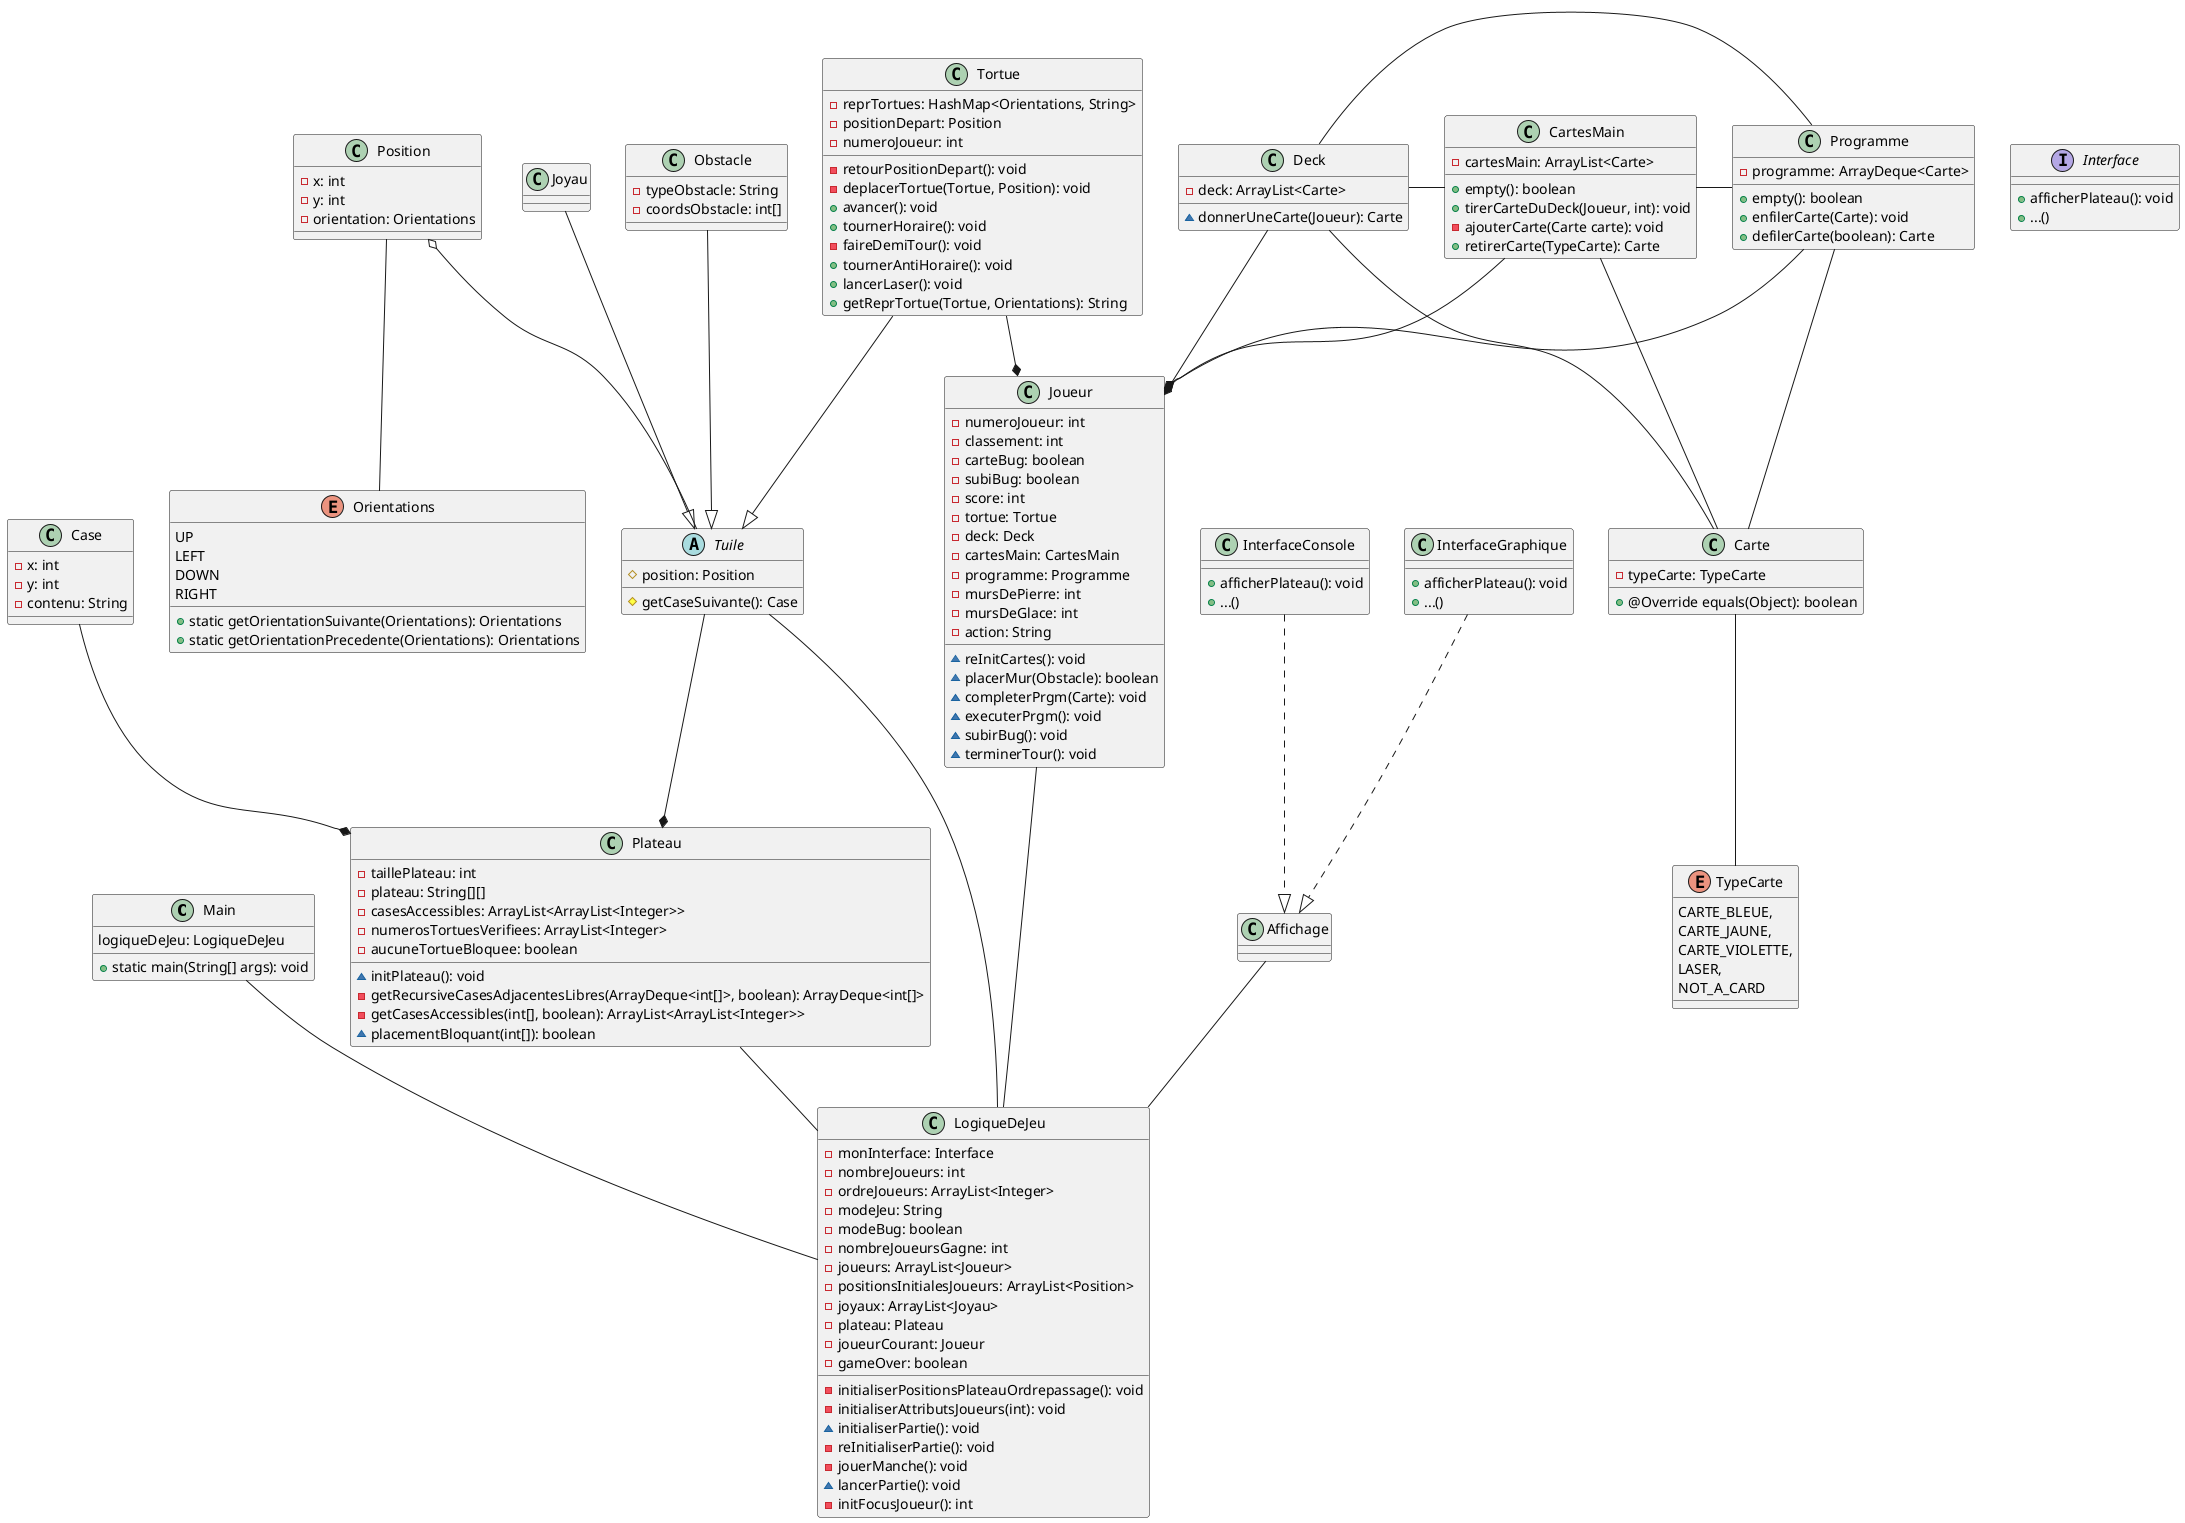 @startuml
'On ommet les getters et setters
'src
class Main {
    logiqueDeJeu: LogiqueDeJeu

    + static main(String[] args): void
}

class LogiqueDeJeu {
    - monInterface: Interface
    - nombreJoueurs: int
    - ordreJoueurs: ArrayList<Integer>
    - modeJeu: String
    - modeBug: boolean
    - nombreJoueursGagne: int
    - joueurs: ArrayList<Joueur>
    - positionsInitialesJoueurs: ArrayList<Position>
    - joyaux: ArrayList<Joyau>
    - plateau: Plateau
    - joueurCourant: Joueur
    - gameOver: boolean

    - initialiserPositionsPlateauOrdrepassage(): void
    - initialiserAttributsJoueurs(int): void
    ~ initialiserPartie(): void
    - reInitialiserPartie(): void
    - jouerManche(): void
    ~ lancerPartie(): void
    - initFocusJoueur(): int
}
Main -- LogiqueDeJeu

class Plateau {
    - taillePlateau: int
    - plateau: String[][]
    - casesAccessibles: ArrayList<ArrayList<Integer>>
    - numerosTortuesVerifiees: ArrayList<Integer>
    - aucuneTortueBloquee: boolean

    ~ initPlateau(): void
    - getRecursiveCasesAdjacentesLibres(ArrayDeque<int[]>, boolean): ArrayDeque<int[]>
    - getCasesAccessibles(int[], boolean): ArrayList<ArrayList<Integer>>
    ~ placementBloquant(int[]): boolean
}
Plateau -- LogiqueDeJeu

class Case {
    - x: int
    - y: int
    - contenu: String
}
Case --* Plateau

class Joueur {
    - numeroJoueur: int
    - classement: int
    - carteBug: boolean
    - subiBug: boolean
    - score: int
    - tortue: Tortue
    - deck: Deck
    - cartesMain: CartesMain
    - programme: Programme
    - mursDePierre: int
    - mursDeGlace: int
    - action: String

    ~ reInitCartes(): void
    ~ placerMur(Obstacle): boolean
    ~ completerPrgm(Carte): void
    ~ executerPrgm(): void
    ~ subirBug(): void
    ~ terminerTour(): void
}
Joueur -- LogiqueDeJeu

'src.Tuiles
abstract class Tuile {
    # position: Position
    # getCaseSuivante(): Case
}
Tuile -- LogiqueDeJeu
Tuile --* Plateau

enum Orientations {
    UP
    LEFT
    DOWN
    RIGHT

    + static getOrientationSuivante(Orientations): Orientations
    + static getOrientationPrecedente(Orientations): Orientations
}

class Position {
    - x: int
    - y: int
    - orientation: Orientations
}
Position o-- Tuile
Position -- Orientations

class Tortue {
    - reprTortues: HashMap<Orientations, String>
    - positionDepart: Position
    - numeroJoueur: int

    - retourPositionDepart(): void
    - deplacerTortue(Tortue, Position): void
    + avancer(): void
    + tournerHoraire(): void
    - faireDemiTour(): void
    + tournerAntiHoraire(): void
    + lancerLaser(): void
    + getReprTortue(Tortue, Orientations): String
}
Tortue --|> Tuile
Tortue --* Joueur

class Joyau {
}
Joyau --|> Tuile

class Obstacle {
    - typeObstacle: String
    - coordsObstacle: int[]
}
Obstacle --|> Tuile

'src.Cartes
enum TypeCarte {
    CARTE_BLEUE,
    CARTE_JAUNE,
    CARTE_VIOLETTE,
    LASER,
    NOT_A_CARD
}

class Carte {
    - typeCarte: TypeCarte

    + @Override equals(Object): boolean
}
Carte -- TypeCarte

class Deck {
    - deck: ArrayList<Carte>

    ~ donnerUneCarte(Joueur): Carte
}
Deck - CartesMain
Deck --* Joueur
Deck -- Carte

class CartesMain {
    - cartesMain: ArrayList<Carte>

    + empty(): boolean
    + tirerCarteDuDeck(Joueur, int): void
    - ajouterCarte(Carte carte): void
    + retirerCarte(TypeCarte): Carte
}
CartesMain - Programme
CartesMain --* Joueur
CartesMain -- Carte

class Programme {
    - programme: ArrayDeque<Carte>

    + empty(): boolean
    + enfilerCarte(Carte): void
    + defilerCarte(boolean): Carte
}
Programme - Deck
Programme --* Joueur
Programme -- Carte

'src.Interface
interface Interface {
+ afficherPlateau(): void
+ ...()
}
Affichage -- LogiqueDeJeu

class InterfaceGraphique {
+ afficherPlateau(): void
+ ...()
}
InterfaceGraphique ..|> Affichage

class InterfaceConsole {
+ afficherPlateau(): void
+ ...()
}
InterfaceConsole ..|> Affichage
@enduml

